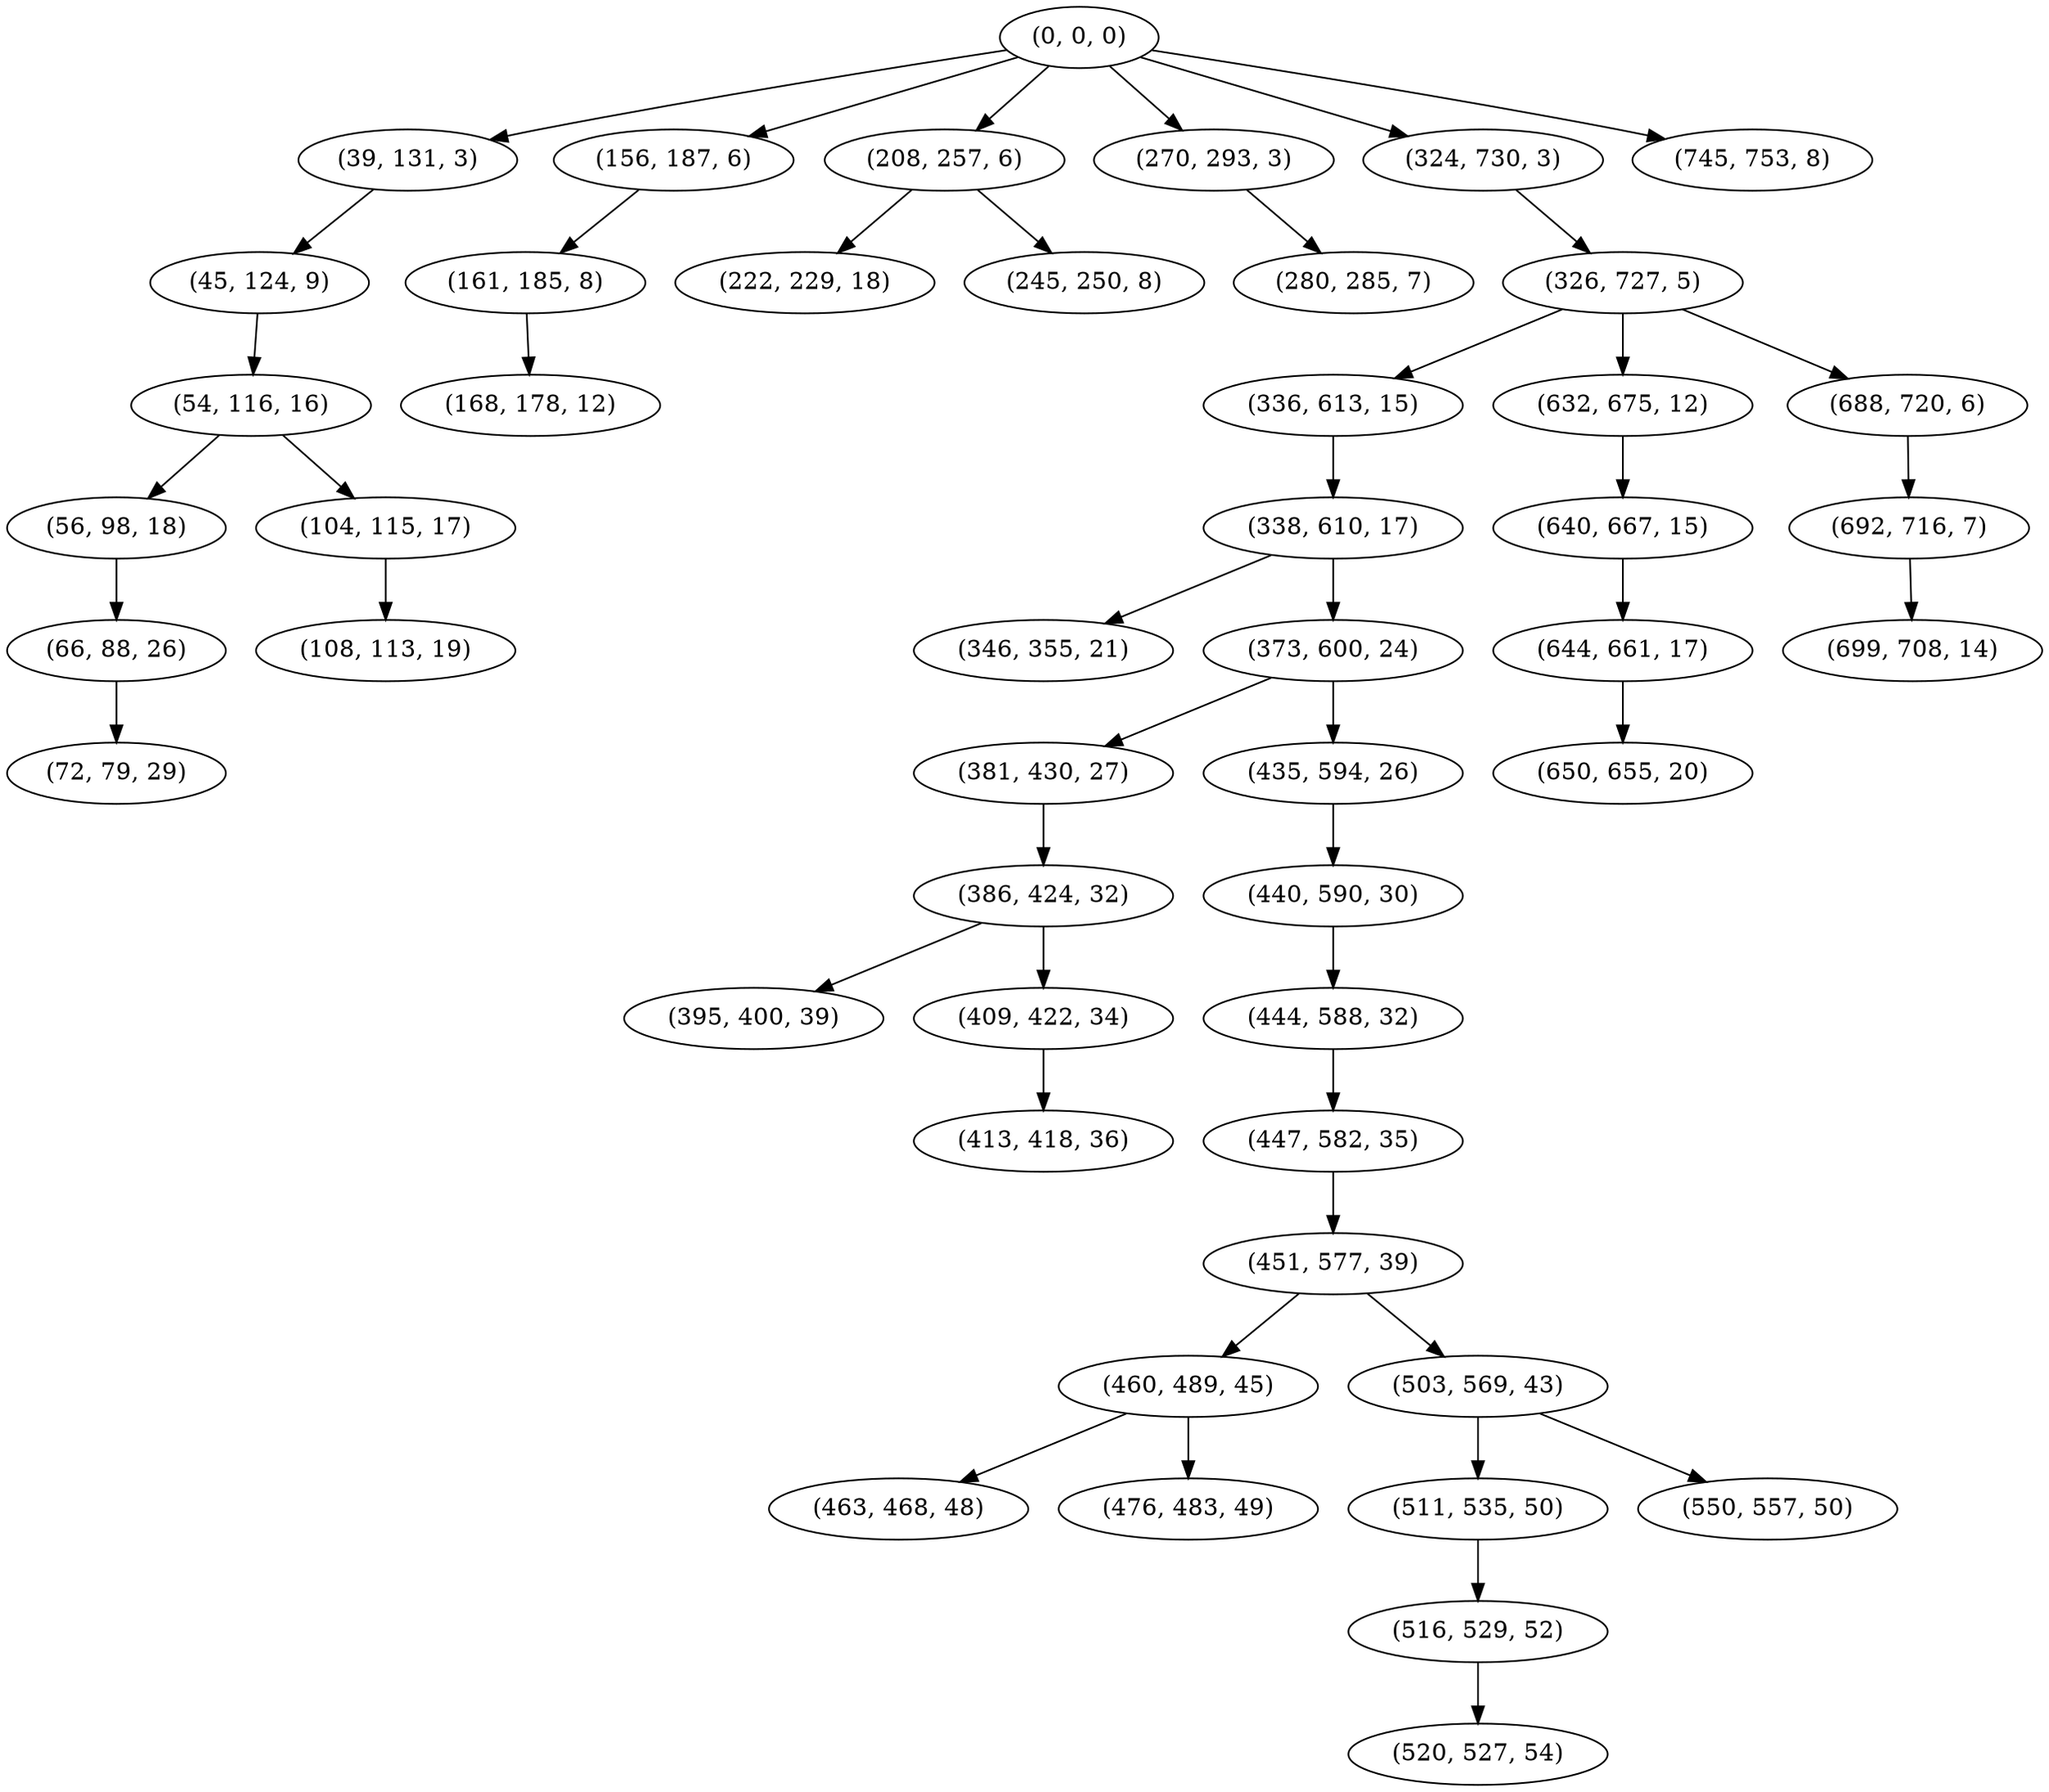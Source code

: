 digraph tree {
    "(0, 0, 0)";
    "(39, 131, 3)";
    "(45, 124, 9)";
    "(54, 116, 16)";
    "(56, 98, 18)";
    "(66, 88, 26)";
    "(72, 79, 29)";
    "(104, 115, 17)";
    "(108, 113, 19)";
    "(156, 187, 6)";
    "(161, 185, 8)";
    "(168, 178, 12)";
    "(208, 257, 6)";
    "(222, 229, 18)";
    "(245, 250, 8)";
    "(270, 293, 3)";
    "(280, 285, 7)";
    "(324, 730, 3)";
    "(326, 727, 5)";
    "(336, 613, 15)";
    "(338, 610, 17)";
    "(346, 355, 21)";
    "(373, 600, 24)";
    "(381, 430, 27)";
    "(386, 424, 32)";
    "(395, 400, 39)";
    "(409, 422, 34)";
    "(413, 418, 36)";
    "(435, 594, 26)";
    "(440, 590, 30)";
    "(444, 588, 32)";
    "(447, 582, 35)";
    "(451, 577, 39)";
    "(460, 489, 45)";
    "(463, 468, 48)";
    "(476, 483, 49)";
    "(503, 569, 43)";
    "(511, 535, 50)";
    "(516, 529, 52)";
    "(520, 527, 54)";
    "(550, 557, 50)";
    "(632, 675, 12)";
    "(640, 667, 15)";
    "(644, 661, 17)";
    "(650, 655, 20)";
    "(688, 720, 6)";
    "(692, 716, 7)";
    "(699, 708, 14)";
    "(745, 753, 8)";
    "(0, 0, 0)" -> "(39, 131, 3)";
    "(0, 0, 0)" -> "(156, 187, 6)";
    "(0, 0, 0)" -> "(208, 257, 6)";
    "(0, 0, 0)" -> "(270, 293, 3)";
    "(0, 0, 0)" -> "(324, 730, 3)";
    "(0, 0, 0)" -> "(745, 753, 8)";
    "(39, 131, 3)" -> "(45, 124, 9)";
    "(45, 124, 9)" -> "(54, 116, 16)";
    "(54, 116, 16)" -> "(56, 98, 18)";
    "(54, 116, 16)" -> "(104, 115, 17)";
    "(56, 98, 18)" -> "(66, 88, 26)";
    "(66, 88, 26)" -> "(72, 79, 29)";
    "(104, 115, 17)" -> "(108, 113, 19)";
    "(156, 187, 6)" -> "(161, 185, 8)";
    "(161, 185, 8)" -> "(168, 178, 12)";
    "(208, 257, 6)" -> "(222, 229, 18)";
    "(208, 257, 6)" -> "(245, 250, 8)";
    "(270, 293, 3)" -> "(280, 285, 7)";
    "(324, 730, 3)" -> "(326, 727, 5)";
    "(326, 727, 5)" -> "(336, 613, 15)";
    "(326, 727, 5)" -> "(632, 675, 12)";
    "(326, 727, 5)" -> "(688, 720, 6)";
    "(336, 613, 15)" -> "(338, 610, 17)";
    "(338, 610, 17)" -> "(346, 355, 21)";
    "(338, 610, 17)" -> "(373, 600, 24)";
    "(373, 600, 24)" -> "(381, 430, 27)";
    "(373, 600, 24)" -> "(435, 594, 26)";
    "(381, 430, 27)" -> "(386, 424, 32)";
    "(386, 424, 32)" -> "(395, 400, 39)";
    "(386, 424, 32)" -> "(409, 422, 34)";
    "(409, 422, 34)" -> "(413, 418, 36)";
    "(435, 594, 26)" -> "(440, 590, 30)";
    "(440, 590, 30)" -> "(444, 588, 32)";
    "(444, 588, 32)" -> "(447, 582, 35)";
    "(447, 582, 35)" -> "(451, 577, 39)";
    "(451, 577, 39)" -> "(460, 489, 45)";
    "(451, 577, 39)" -> "(503, 569, 43)";
    "(460, 489, 45)" -> "(463, 468, 48)";
    "(460, 489, 45)" -> "(476, 483, 49)";
    "(503, 569, 43)" -> "(511, 535, 50)";
    "(503, 569, 43)" -> "(550, 557, 50)";
    "(511, 535, 50)" -> "(516, 529, 52)";
    "(516, 529, 52)" -> "(520, 527, 54)";
    "(632, 675, 12)" -> "(640, 667, 15)";
    "(640, 667, 15)" -> "(644, 661, 17)";
    "(644, 661, 17)" -> "(650, 655, 20)";
    "(688, 720, 6)" -> "(692, 716, 7)";
    "(692, 716, 7)" -> "(699, 708, 14)";
}
